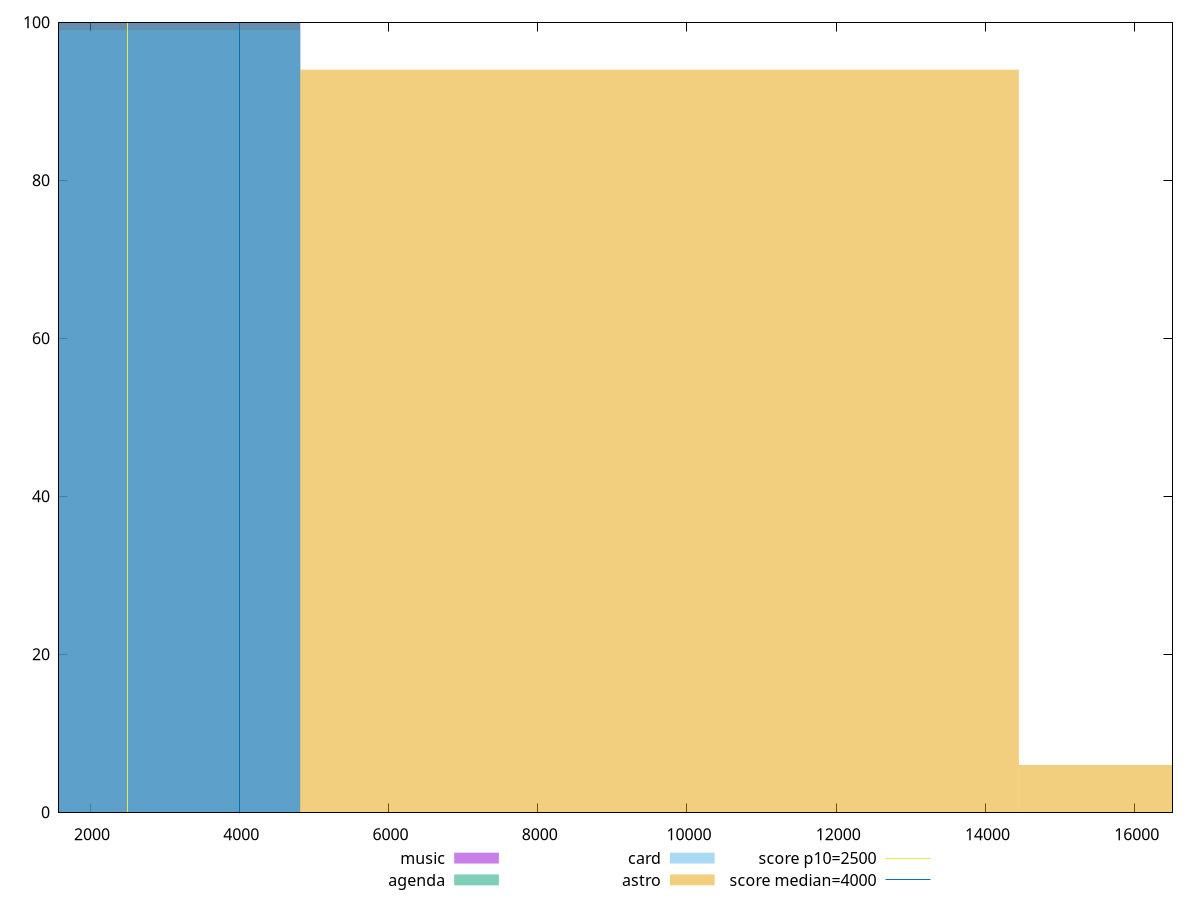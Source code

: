 reset

$music <<EOF
0 100
EOF

$agenda <<EOF
0 100
EOF

$card <<EOF
0 99
EOF

$astro <<EOF
9632.285041304944 94
19264.570082609887 6
EOF

set key outside below
set boxwidth 9632.285041304944
set xrange [1583.1165:16507.219500000007]
set yrange [0:100]
set trange [0:100]
set style fill transparent solid 0.5 noborder

set parametric
set terminal svg size 640, 520 enhanced background rgb 'white'
set output "reports/report_00030_2021-02-24T20-42-31.540Z/largest-contentful-paint/comparison/histogram/all_raw.svg"

plot $music title "music" with boxes, \
     $agenda title "agenda" with boxes, \
     $card title "card" with boxes, \
     $astro title "astro" with boxes, \
     2500,t title "score p10=2500", \
     4000,t title "score median=4000"

reset
